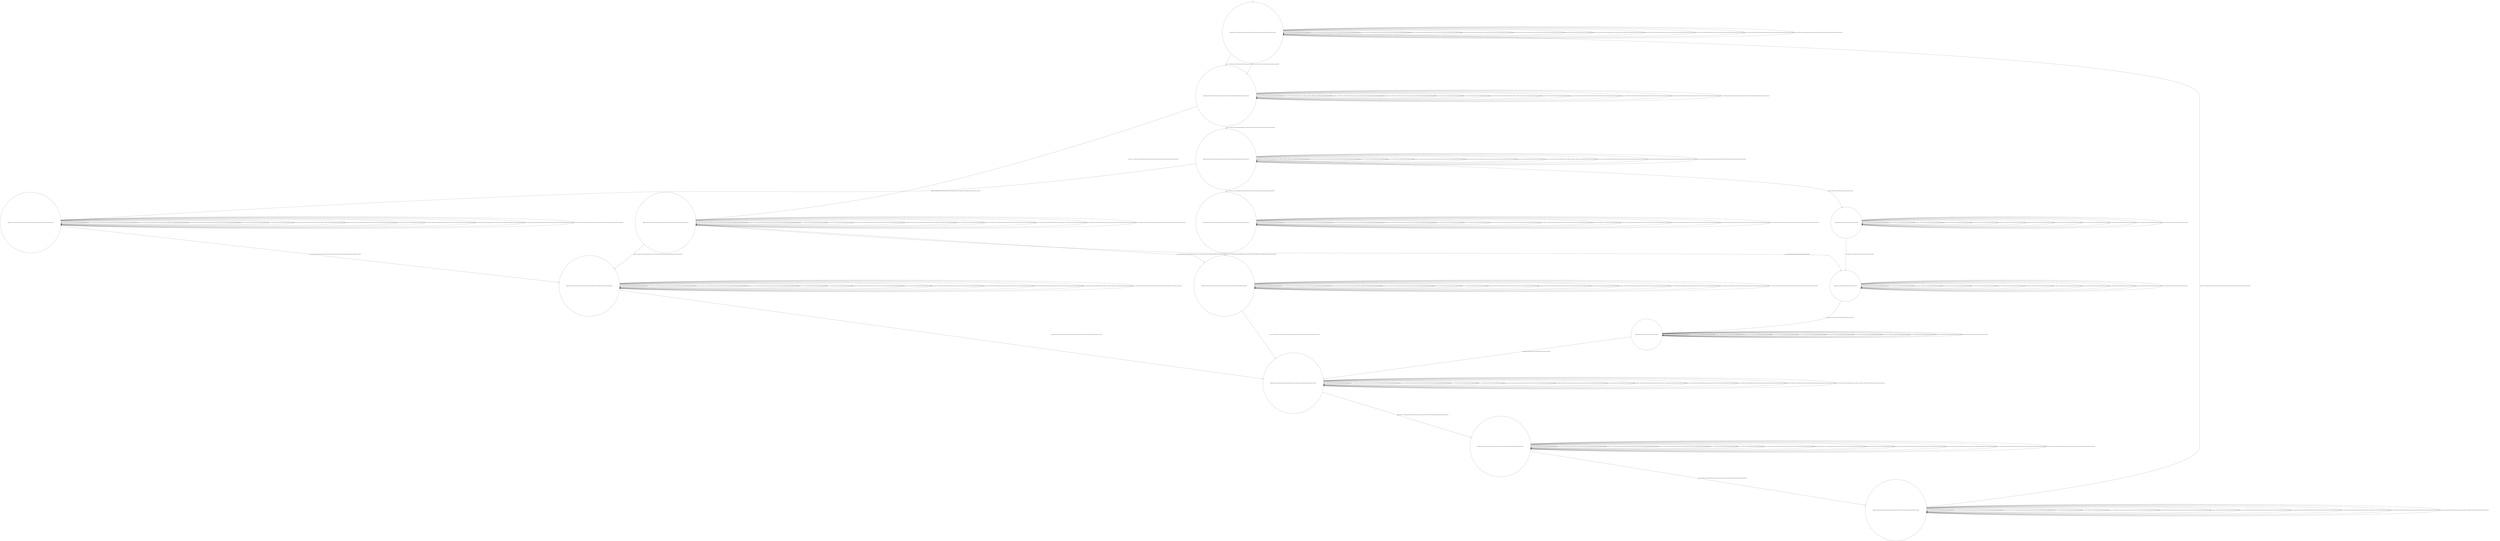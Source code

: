 digraph g {
	edge [lblstyle="above, sloped"];
	s0 [shape="circle" label="0@[((DOL and COF and TEA and TON and not CAP and not EUR) or (EUR and COF and TEA and CAP and TON and not DOL))]"];
	s1 [shape="circle" label="1@[((DOL and COF and TEA and TON and not CAP and not EUR) or (EUR and COF and TEA and CAP and TON and not DOL))]"];
	s2 [shape="circle" label="2@[((DOL and COF and TEA and TON and not CAP and not EUR) or (EUR and COF and TEA and CAP and TON and not DOL))]"];
	s3 [shape="circle" label="3@[((DOL and COF and TEA and TON and not CAP and not EUR) or (EUR and COF and TEA and CAP and TON and not DOL))]"];
	s4 [shape="circle" label="4@[((DOL and COF and TEA and TON and not CAP and not EUR) or (EUR and COF and TEA and CAP and TON and not DOL))]"];
	s5 [shape="circle" label="5@[((DOL and COF and TEA and TON and not CAP and not EUR) or (EUR and COF and TEA and CAP and TON and not DOL))]"];
	s6 [shape="circle" label="6@[((DOL and COF and TEA and TON and not CAP and not EUR) or (EUR and COF and TEA and CAP and TON and not DOL))]"];
	s7 [shape="circle" label="7@[((DOL and COF and TEA and TON and not CAP and not EUR) or (EUR and COF and TEA and CAP and TON and not DOL))]"];
	s8 [shape="circle" label="8@[((DOL and COF and TEA and TON and not CAP and not EUR) or (EUR and COF and TEA and CAP and TON and not DOL))]"];
	s9 [shape="circle" label="9@[((DOL and COF and TEA and TON and not CAP and not EUR) or (EUR and COF and TEA and CAP and TON and not DOL))]"];
	s10 [shape="circle" label="10@[((DOL and COF and TEA and TON and not CAP and not EUR) or (EUR and COF and TEA and CAP and TON and not DOL))]"];
	s11 [shape="circle" label="11@[((EUR and COF and TEA and CAP and TON and not DOL))]"];
	s12 [shape="circle" label="12@[((EUR and COF and TEA and CAP and TON and not DOL))]"];
	s13 [shape="circle" label="13@[((EUR and COF and TEA and CAP and TON and not DOL))]"];
	s0 -> s0 [label="cap / nok() [((EUR and COF and TEA and CAP and TON and not DOL))]"];
	s0 -> s0 [label="coffee / nok() [((DOL and COF and TEA and TON and not CAP and not EUR) or (EUR and COF and TEA and CAP and TON and not DOL))]"];
	s0 -> s0 [label="cup_taken / nok() [((DOL and COF and TEA and TON and not CAP and not EUR) or (EUR and COF and TEA and CAP and TON and not DOL))]"];
	s0 -> s0 [label="display_done / nok() [((DOL and COF and TEA and TON and not CAP and not EUR) or (EUR and COF and TEA and CAP and TON and not DOL))]"];
	s0 -> s1 [label="dollar / ok() [((DOL and COF and TEA and TON and not CAP and not EUR))]"];
	s0 -> s1 [label="euro / ok() [((EUR and COF and TEA and CAP and TON and not DOL))]"];
	s0 -> s0 [label="no_sugar / nok() [((DOL and COF and TEA and TON and not CAP and not EUR) or (EUR and COF and TEA and CAP and TON and not DOL))]"];
	s0 -> s0 [label="pour_coffee / nok() [((DOL and COF and TEA and TON and not CAP and not EUR) or (EUR and COF and TEA and CAP and TON and not DOL))]"];
	s0 -> s0 [label="pour_milk / nok() [((EUR and COF and TEA and CAP and TON and not DOL))]"];
	s0 -> s0 [label="pour_sugar / nok() [((DOL and COF and TEA and TON and not CAP and not EUR) or (EUR and COF and TEA and CAP and TON and not DOL))]"];
	s0 -> s0 [label="pour_tea / nok() [((DOL and COF and TEA and TON and not CAP and not EUR) or (EUR and COF and TEA and CAP and TON and not DOL))]"];
	s0 -> s0 [label="ring / nok() [((DOL and COF and TEA and TON and not CAP and not EUR) or (EUR and COF and TEA and CAP and TON and not DOL))]"];
	s0 -> s0 [label="sugar / nok() [((DOL and COF and TEA and TON and not CAP and not EUR) or (EUR and COF and TEA and CAP and TON and not DOL))]"];
	s0 -> s0 [label="tea / nok() [((DOL and COF and TEA and TON and not CAP and not EUR) or (EUR and COF and TEA and CAP and TON and not DOL))]"];
	s1 -> s1 [label="cap / nok() [((EUR and COF and TEA and CAP and TON and not DOL))]"];
	s1 -> s1 [label="coffee / nok() [((DOL and COF and TEA and TON and not CAP and not EUR) or (EUR and COF and TEA and CAP and TON and not DOL))]"];
	s1 -> s1 [label="cup_taken / nok() [((DOL and COF and TEA and TON and not CAP and not EUR) or (EUR and COF and TEA and CAP and TON and not DOL))]"];
	s1 -> s1 [label="display_done / nok() [((DOL and COF and TEA and TON and not CAP and not EUR) or (EUR and COF and TEA and CAP and TON and not DOL))]"];
	s1 -> s1 [label="dollar / nok() [((DOL and COF and TEA and TON and not CAP and not EUR))]"];
	s1 -> s1 [label="euro / nok() [((EUR and COF and TEA and CAP and TON and not DOL))]"];
	s1 -> s2 [label="no_sugar / ok() [((DOL and COF and TEA and TON and not CAP and not EUR) or (EUR and COF and TEA and CAP and TON and not DOL))]"];
	s1 -> s1 [label="pour_coffee / nok() [((DOL and COF and TEA and TON and not CAP and not EUR) or (EUR and COF and TEA and CAP and TON and not DOL))]"];
	s1 -> s1 [label="pour_milk / nok() [((EUR and COF and TEA and CAP and TON and not DOL))]"];
	s1 -> s1 [label="pour_sugar / nok() [((DOL and COF and TEA and TON and not CAP and not EUR) or (EUR and COF and TEA and CAP and TON and not DOL))]"];
	s1 -> s1 [label="pour_tea / nok() [((DOL and COF and TEA and TON and not CAP and not EUR) or (EUR and COF and TEA and CAP and TON and not DOL))]"];
	s1 -> s1 [label="ring / nok() [((DOL and COF and TEA and TON and not CAP and not EUR) or (EUR and COF and TEA and CAP and TON and not DOL))]"];
	s1 -> s3 [label="sugar / ok() [((DOL and COF and TEA and TON and not CAP and not EUR) or (EUR and COF and TEA and CAP and TON and not DOL))]"];
	s1 -> s1 [label="tea / nok() [((DOL and COF and TEA and TON and not CAP and not EUR) or (EUR and COF and TEA and CAP and TON and not DOL))]"];
	s2 -> s12 [label="cap / ok() [((EUR and COF and TEA and CAP and TON and not DOL))]"];
	s2 -> s6 [label="coffee / ok() [((DOL and COF and TEA and TON and not CAP and not EUR) or (EUR and COF and TEA and CAP and TON and not DOL))]"];
	s2 -> s2 [label="cup_taken / nok() [((DOL and COF and TEA and TON and not CAP and not EUR) or (EUR and COF and TEA and CAP and TON and not DOL))]"];
	s2 -> s2 [label="display_done / nok() [((DOL and COF and TEA and TON and not CAP and not EUR) or (EUR and COF and TEA and CAP and TON and not DOL))]"];
	s2 -> s2 [label="dollar / nok() [((DOL and COF and TEA and TON and not CAP and not EUR))]"];
	s2 -> s2 [label="euro / nok() [((EUR and COF and TEA and CAP and TON and not DOL))]"];
	s2 -> s2 [label="no_sugar / nok() [((DOL and COF and TEA and TON and not CAP and not EUR) or (EUR and COF and TEA and CAP and TON and not DOL))]"];
	s2 -> s2 [label="pour_coffee / nok() [((DOL and COF and TEA and TON and not CAP and not EUR) or (EUR and COF and TEA and CAP and TON and not DOL))]"];
	s2 -> s2 [label="pour_milk / nok() [((EUR and COF and TEA and CAP and TON and not DOL))]"];
	s2 -> s2 [label="pour_sugar / nok() [((DOL and COF and TEA and TON and not CAP and not EUR) or (EUR and COF and TEA and CAP and TON and not DOL))]"];
	s2 -> s2 [label="pour_tea / nok() [((DOL and COF and TEA and TON and not CAP and not EUR) or (EUR and COF and TEA and CAP and TON and not DOL))]"];
	s2 -> s2 [label="ring / nok() [((DOL and COF and TEA and TON and not CAP and not EUR) or (EUR and COF and TEA and CAP and TON and not DOL))]"];
	s2 -> s2 [label="sugar / void() [((DOL and COF and TEA and TON and not CAP and not EUR) or (EUR and COF and TEA and CAP and TON and not DOL))]"];
	s2 -> s7 [label="tea / ok() [((DOL and COF and TEA and TON and not CAP and not EUR) or (EUR and COF and TEA and CAP and TON and not DOL))]"];
	s3 -> s11 [label="cap / ok() [((EUR and COF and TEA and CAP and TON and not DOL))]"];
	s3 -> s4 [label="coffee / ok() [((DOL and COF and TEA and TON and not CAP and not EUR) or (EUR and COF and TEA and CAP and TON and not DOL))]"];
	s3 -> s3 [label="cup_taken / nok() [((DOL and COF and TEA and TON and not CAP and not EUR) or (EUR and COF and TEA and CAP and TON and not DOL))]"];
	s3 -> s3 [label="display_done / nok() [((DOL and COF and TEA and TON and not CAP and not EUR) or (EUR and COF and TEA and CAP and TON and not DOL))]"];
	s3 -> s3 [label="dollar / nok() [((DOL and COF and TEA and TON and not CAP and not EUR))]"];
	s3 -> s3 [label="euro / nok() [((EUR and COF and TEA and CAP and TON and not DOL))]"];
	s3 -> s3 [label="no_sugar / void() [((DOL and COF and TEA and TON and not CAP and not EUR) or (EUR and COF and TEA and CAP and TON and not DOL))]"];
	s3 -> s3 [label="pour_coffee / nok() [((DOL and COF and TEA and TON and not CAP and not EUR) or (EUR and COF and TEA and CAP and TON and not DOL))]"];
	s3 -> s3 [label="pour_milk / nok() [((EUR and COF and TEA and CAP and TON and not DOL))]"];
	s3 -> s3 [label="pour_sugar / nok() [((DOL and COF and TEA and TON and not CAP and not EUR) or (EUR and COF and TEA and CAP and TON and not DOL))]"];
	s3 -> s3 [label="pour_tea / nok() [((DOL and COF and TEA and TON and not CAP and not EUR) or (EUR and COF and TEA and CAP and TON and not DOL))]"];
	s3 -> s3 [label="ring / nok() [((DOL and COF and TEA and TON and not CAP and not EUR) or (EUR and COF and TEA and CAP and TON and not DOL))]"];
	s3 -> s3 [label="sugar / nok() [((DOL and COF and TEA and TON and not CAP and not EUR) or (EUR and COF and TEA and CAP and TON and not DOL))]"];
	s3 -> s5 [label="tea / ok() [((DOL and COF and TEA and TON and not CAP and not EUR) or (EUR and COF and TEA and CAP and TON and not DOL))]"];
	s4 -> s4 [label="cap / void() [((EUR and COF and TEA and CAP and TON and not DOL))]"];
	s4 -> s4 [label="coffee / nok() [((DOL and COF and TEA and TON and not CAP and not EUR) or (EUR and COF and TEA and CAP and TON and not DOL))]"];
	s4 -> s4 [label="cup_taken / nok() [((DOL and COF and TEA and TON and not CAP and not EUR) or (EUR and COF and TEA and CAP and TON and not DOL))]"];
	s4 -> s4 [label="display_done / nok() [((DOL and COF and TEA and TON and not CAP and not EUR) or (EUR and COF and TEA and CAP and TON and not DOL))]"];
	s4 -> s4 [label="dollar / nok() [((DOL and COF and TEA and TON and not CAP and not EUR))]"];
	s4 -> s4 [label="euro / nok() [((EUR and COF and TEA and CAP and TON and not DOL))]"];
	s4 -> s4 [label="no_sugar / nok() [((DOL and COF and TEA and TON and not CAP and not EUR) or (EUR and COF and TEA and CAP and TON and not DOL))]"];
	s4 -> s4 [label="pour_coffee / nok() [((DOL and COF and TEA and TON and not CAP and not EUR) or (EUR and COF and TEA and CAP and TON and not DOL))]"];
	s4 -> s4 [label="pour_milk / nok() [((EUR and COF and TEA and CAP and TON and not DOL))]"];
	s4 -> s6 [label="pour_sugar / ok() [((DOL and COF and TEA and TON and not CAP and not EUR) or (EUR and COF and TEA and CAP and TON and not DOL))]"];
	s4 -> s4 [label="pour_tea / nok() [((DOL and COF and TEA and TON and not CAP and not EUR) or (EUR and COF and TEA and CAP and TON and not DOL))]"];
	s4 -> s4 [label="ring / nok() [((DOL and COF and TEA and TON and not CAP and not EUR) or (EUR and COF and TEA and CAP and TON and not DOL))]"];
	s4 -> s4 [label="sugar / nok() [((DOL and COF and TEA and TON and not CAP and not EUR) or (EUR and COF and TEA and CAP and TON and not DOL))]"];
	s4 -> s4 [label="tea / void() [((DOL and COF and TEA and TON and not CAP and not EUR) or (EUR and COF and TEA and CAP and TON and not DOL))]"];
	s5 -> s5 [label="cap / void() [((EUR and COF and TEA and CAP and TON and not DOL))]"];
	s5 -> s5 [label="coffee / void() [((DOL and COF and TEA and TON and not CAP and not EUR) or (EUR and COF and TEA and CAP and TON and not DOL))]"];
	s5 -> s5 [label="cup_taken / nok() [((DOL and COF and TEA and TON and not CAP and not EUR) or (EUR and COF and TEA and CAP and TON and not DOL))]"];
	s5 -> s5 [label="display_done / nok() [((DOL and COF and TEA and TON and not CAP and not EUR) or (EUR and COF and TEA and CAP and TON and not DOL))]"];
	s5 -> s5 [label="dollar / nok() [((DOL and COF and TEA and TON and not CAP and not EUR))]"];
	s5 -> s5 [label="euro / nok() [((EUR and COF and TEA and CAP and TON and not DOL))]"];
	s5 -> s5 [label="no_sugar / nok() [((DOL and COF and TEA and TON and not CAP and not EUR) or (EUR and COF and TEA and CAP and TON and not DOL))]"];
	s5 -> s5 [label="pour_coffee / nok() [((DOL and COF and TEA and TON and not CAP and not EUR) or (EUR and COF and TEA and CAP and TON and not DOL))]"];
	s5 -> s5 [label="pour_milk / nok() [((EUR and COF and TEA and CAP and TON and not DOL))]"];
	s5 -> s7 [label="pour_sugar / ok() [((DOL and COF and TEA and TON and not CAP and not EUR) or (EUR and COF and TEA and CAP and TON and not DOL))]"];
	s5 -> s5 [label="pour_tea / nok() [((DOL and COF and TEA and TON and not CAP and not EUR) or (EUR and COF and TEA and CAP and TON and not DOL))]"];
	s5 -> s5 [label="ring / nok() [((DOL and COF and TEA and TON and not CAP and not EUR) or (EUR and COF and TEA and CAP and TON and not DOL))]"];
	s5 -> s5 [label="sugar / nok() [((DOL and COF and TEA and TON and not CAP and not EUR) or (EUR and COF and TEA and CAP and TON and not DOL))]"];
	s5 -> s5 [label="tea / nok() [((DOL and COF and TEA and TON and not CAP and not EUR) or (EUR and COF and TEA and CAP and TON and not DOL))]"];
	s6 -> s6 [label="cap / void() [((EUR and COF and TEA and CAP and TON and not DOL))]"];
	s6 -> s6 [label="coffee / nok() [((DOL and COF and TEA and TON and not CAP and not EUR) or (EUR and COF and TEA and CAP and TON and not DOL))]"];
	s6 -> s6 [label="cup_taken / nok() [((DOL and COF and TEA and TON and not CAP and not EUR) or (EUR and COF and TEA and CAP and TON and not DOL))]"];
	s6 -> s6 [label="display_done / nok() [((DOL and COF and TEA and TON and not CAP and not EUR) or (EUR and COF and TEA and CAP and TON and not DOL))]"];
	s6 -> s6 [label="dollar / nok() [((DOL and COF and TEA and TON and not CAP and not EUR))]"];
	s6 -> s6 [label="euro / nok() [((EUR and COF and TEA and CAP and TON and not DOL))]"];
	s6 -> s6 [label="no_sugar / nok() [((DOL and COF and TEA and TON and not CAP and not EUR) or (EUR and COF and TEA and CAP and TON and not DOL))]"];
	s6 -> s8 [label="pour_coffee / ok() [((DOL and COF and TEA and TON and not CAP and not EUR) or (EUR and COF and TEA and CAP and TON and not DOL))]"];
	s6 -> s6 [label="pour_milk / nok() [((EUR and COF and TEA and CAP and TON and not DOL))]"];
	s6 -> s6 [label="pour_sugar / nok() [((DOL and COF and TEA and TON and not CAP and not EUR) or (EUR and COF and TEA and CAP and TON and not DOL))]"];
	s6 -> s6 [label="pour_tea / nok() [((DOL and COF and TEA and TON and not CAP and not EUR) or (EUR and COF and TEA and CAP and TON and not DOL))]"];
	s6 -> s6 [label="ring / nok() [((DOL and COF and TEA and TON and not CAP and not EUR) or (EUR and COF and TEA and CAP and TON and not DOL))]"];
	s6 -> s6 [label="sugar / nok() [((DOL and COF and TEA and TON and not CAP and not EUR) or (EUR and COF and TEA and CAP and TON and not DOL))]"];
	s6 -> s6 [label="tea / void() [((DOL and COF and TEA and TON and not CAP and not EUR) or (EUR and COF and TEA and CAP and TON and not DOL))]"];
	s7 -> s7 [label="cap / void() [((EUR and COF and TEA and CAP and TON and not DOL))]"];
	s7 -> s7 [label="coffee / void() [((DOL and COF and TEA and TON and not CAP and not EUR) or (EUR and COF and TEA and CAP and TON and not DOL))]"];
	s7 -> s7 [label="cup_taken / nok() [((DOL and COF and TEA and TON and not CAP and not EUR) or (EUR and COF and TEA and CAP and TON and not DOL))]"];
	s7 -> s7 [label="display_done / nok() [((DOL and COF and TEA and TON and not CAP and not EUR) or (EUR and COF and TEA and CAP and TON and not DOL))]"];
	s7 -> s7 [label="dollar / nok() [((DOL and COF and TEA and TON and not CAP and not EUR))]"];
	s7 -> s7 [label="euro / nok() [((EUR and COF and TEA and CAP and TON and not DOL))]"];
	s7 -> s7 [label="no_sugar / nok() [((DOL and COF and TEA and TON and not CAP and not EUR) or (EUR and COF and TEA and CAP and TON and not DOL))]"];
	s7 -> s7 [label="pour_coffee / nok() [((DOL and COF and TEA and TON and not CAP and not EUR) or (EUR and COF and TEA and CAP and TON and not DOL))]"];
	s7 -> s7 [label="pour_milk / nok() [((EUR and COF and TEA and CAP and TON and not DOL))]"];
	s7 -> s7 [label="pour_sugar / nok() [((DOL and COF and TEA and TON and not CAP and not EUR) or (EUR and COF and TEA and CAP and TON and not DOL))]"];
	s7 -> s8 [label="pour_tea / ok() [((DOL and COF and TEA and TON and not CAP and not EUR) or (EUR and COF and TEA and CAP and TON and not DOL))]"];
	s7 -> s7 [label="ring / nok() [((DOL and COF and TEA and TON and not CAP and not EUR) or (EUR and COF and TEA and CAP and TON and not DOL))]"];
	s7 -> s7 [label="sugar / nok() [((DOL and COF and TEA and TON and not CAP and not EUR) or (EUR and COF and TEA and CAP and TON and not DOL))]"];
	s7 -> s7 [label="tea / nok() [((DOL and COF and TEA and TON and not CAP and not EUR) or (EUR and COF and TEA and CAP and TON and not DOL))]"];
	s8 -> s8 [label="cap / nok() [((EUR and COF and TEA and CAP and TON and not DOL))]"];
	s8 -> s8 [label="coffee / nok() [((DOL and COF and TEA and TON and not CAP and not EUR) or (EUR and COF and TEA and CAP and TON and not DOL))]"];
	s8 -> s8 [label="cup_taken / nok() [((DOL and COF and TEA and TON and not CAP and not EUR) or (EUR and COF and TEA and CAP and TON and not DOL))]"];
	s8 -> s9 [label="display_done / ok() [((DOL and COF and TEA and TON and not CAP and not EUR) or (EUR and COF and TEA and CAP and TON and not DOL))]"];
	s8 -> s8 [label="dollar / nok() [((DOL and COF and TEA and TON and not CAP and not EUR))]"];
	s8 -> s8 [label="euro / nok() [((EUR and COF and TEA and CAP and TON and not DOL))]"];
	s8 -> s8 [label="no_sugar / nok() [((DOL and COF and TEA and TON and not CAP and not EUR) or (EUR and COF and TEA and CAP and TON and not DOL))]"];
	s8 -> s8 [label="pour_coffee / nok() [((DOL and COF and TEA and TON and not CAP and not EUR) or (EUR and COF and TEA and CAP and TON and not DOL))]"];
	s8 -> s8 [label="pour_milk / nok() [((EUR and COF and TEA and CAP and TON and not DOL))]"];
	s8 -> s8 [label="pour_sugar / nok() [((DOL and COF and TEA and TON and not CAP and not EUR) or (EUR and COF and TEA and CAP and TON and not DOL))]"];
	s8 -> s8 [label="pour_tea / nok() [((DOL and COF and TEA and TON and not CAP and not EUR) or (EUR and COF and TEA and CAP and TON and not DOL))]"];
	s8 -> s8 [label="ring / nok() [((DOL and COF and TEA and TON and not CAP and not EUR) or (EUR and COF and TEA and CAP and TON and not DOL))]"];
	s8 -> s8 [label="sugar / nok() [((DOL and COF and TEA and TON and not CAP and not EUR) or (EUR and COF and TEA and CAP and TON and not DOL))]"];
	s8 -> s8 [label="tea / nok() [((DOL and COF and TEA and TON and not CAP and not EUR) or (EUR and COF and TEA and CAP and TON and not DOL))]"];
	s9 -> s9 [label="cap / nok() [((EUR and COF and TEA and CAP and TON and not DOL))]"];
	s9 -> s9 [label="coffee / nok() [((DOL and COF and TEA and TON and not CAP and not EUR) or (EUR and COF and TEA and CAP and TON and not DOL))]"];
	s9 -> s9 [label="cup_taken / nok() [((DOL and COF and TEA and TON and not CAP and not EUR) or (EUR and COF and TEA and CAP and TON and not DOL))]"];
	s9 -> s9 [label="display_done / nok() [((DOL and COF and TEA and TON and not CAP and not EUR) or (EUR and COF and TEA and CAP and TON and not DOL))]"];
	s9 -> s9 [label="dollar / nok() [((DOL and COF and TEA and TON and not CAP and not EUR))]"];
	s9 -> s9 [label="euro / nok() [((EUR and COF and TEA and CAP and TON and not DOL))]"];
	s9 -> s9 [label="no_sugar / nok() [((DOL and COF and TEA and TON and not CAP and not EUR) or (EUR and COF and TEA and CAP and TON and not DOL))]"];
	s9 -> s9 [label="pour_coffee / nok() [((DOL and COF and TEA and TON and not CAP and not EUR) or (EUR and COF and TEA and CAP and TON and not DOL))]"];
	s9 -> s9 [label="pour_milk / nok() [((EUR and COF and TEA and CAP and TON and not DOL))]"];
	s9 -> s9 [label="pour_sugar / nok() [((DOL and COF and TEA and TON and not CAP and not EUR) or (EUR and COF and TEA and CAP and TON and not DOL))]"];
	s9 -> s9 [label="pour_tea / nok() [((DOL and COF and TEA and TON and not CAP and not EUR) or (EUR and COF and TEA and CAP and TON and not DOL))]"];
	s9 -> s10 [label="ring / ok() [((DOL and COF and TEA and TON and not CAP and not EUR) or (EUR and COF and TEA and CAP and TON and not DOL))]"];
	s9 -> s9 [label="sugar / nok() [((DOL and COF and TEA and TON and not CAP and not EUR) or (EUR and COF and TEA and CAP and TON and not DOL))]"];
	s9 -> s9 [label="tea / nok() [((DOL and COF and TEA and TON and not CAP and not EUR) or (EUR and COF and TEA and CAP and TON and not DOL))]"];
	s10 -> s10 [label="cap / nok() [((EUR and COF and TEA and CAP and TON and not DOL))]"];
	s10 -> s10 [label="coffee / nok() [((DOL and COF and TEA and TON and not CAP and not EUR) or (EUR and COF and TEA and CAP and TON and not DOL))]"];
	s10 -> s0 [label="cup_taken / ok() [((DOL and COF and TEA and TON and not CAP and not EUR) or (EUR and COF and TEA and CAP and TON and not DOL))]"];
	s10 -> s10 [label="display_done / nok() [((DOL and COF and TEA and TON and not CAP and not EUR) or (EUR and COF and TEA and CAP and TON and not DOL))]"];
	s10 -> s10 [label="dollar / nok() [((DOL and COF and TEA and TON and not CAP and not EUR))]"];
	s10 -> s10 [label="euro / nok() [((EUR and COF and TEA and CAP and TON and not DOL))]"];
	s10 -> s10 [label="no_sugar / nok() [((DOL and COF and TEA and TON and not CAP and not EUR) or (EUR and COF and TEA and CAP and TON and not DOL))]"];
	s10 -> s10 [label="pour_coffee / nok() [((DOL and COF and TEA and TON and not CAP and not EUR) or (EUR and COF and TEA and CAP and TON and not DOL))]"];
	s10 -> s10 [label="pour_milk / nok() [((EUR and COF and TEA and CAP and TON and not DOL))]"];
	s10 -> s10 [label="pour_sugar / nok() [((DOL and COF and TEA and TON and not CAP and not EUR) or (EUR and COF and TEA and CAP and TON and not DOL))]"];
	s10 -> s10 [label="pour_tea / nok() [((DOL and COF and TEA and TON and not CAP and not EUR) or (EUR and COF and TEA and CAP and TON and not DOL))]"];
	s10 -> s10 [label="ring / nok() [((DOL and COF and TEA and TON and not CAP and not EUR) or (EUR and COF and TEA and CAP and TON and not DOL))]"];
	s10 -> s10 [label="sugar / nok() [((DOL and COF and TEA and TON and not CAP and not EUR) or (EUR and COF and TEA and CAP and TON and not DOL))]"];
	s10 -> s10 [label="tea / nok() [((DOL and COF and TEA and TON and not CAP and not EUR) or (EUR and COF and TEA and CAP and TON and not DOL))]"];
	s11 -> s11 [label="cap / nok() [((EUR and COF and TEA and CAP and TON and not DOL))]"];
	s11 -> s11 [label="coffee / void() [((EUR and COF and TEA and CAP and TON and not DOL))]"];
	s11 -> s11 [label="cup_taken / nok() [((EUR and COF and TEA and CAP and TON and not DOL))]"];
	s11 -> s11 [label="display_done / nok() [((EUR and COF and TEA and CAP and TON and not DOL))]"];
	s11 -> s11 [label="euro / nok() [((EUR and COF and TEA and CAP and TON and not DOL))]"];
	s11 -> s11 [label="no_sugar / nok() [((EUR and COF and TEA and CAP and TON and not DOL))]"];
	s11 -> s11 [label="pour_coffee / nok() [((EUR and COF and TEA and CAP and TON and not DOL))]"];
	s11 -> s11 [label="pour_milk / nok() [((EUR and COF and TEA and CAP and TON and not DOL))]"];
	s11 -> s12 [label="pour_sugar / ok() [((EUR and COF and TEA and CAP and TON and not DOL))]"];
	s11 -> s11 [label="pour_tea / nok() [((EUR and COF and TEA and CAP and TON and not DOL))]"];
	s11 -> s11 [label="ring / nok() [((EUR and COF and TEA and CAP and TON and not DOL))]"];
	s11 -> s11 [label="sugar / nok() [((EUR and COF and TEA and CAP and TON and not DOL))]"];
	s11 -> s11 [label="tea / void() [((EUR and COF and TEA and CAP and TON and not DOL))]"];
	s12 -> s12 [label="cap / nok() [((EUR and COF and TEA and CAP and TON and not DOL))]"];
	s12 -> s12 [label="coffee / void() [((EUR and COF and TEA and CAP and TON and not DOL))]"];
	s12 -> s12 [label="cup_taken / nok() [((EUR and COF and TEA and CAP and TON and not DOL))]"];
	s12 -> s12 [label="display_done / nok() [((EUR and COF and TEA and CAP and TON and not DOL))]"];
	s12 -> s12 [label="euro / nok() [((EUR and COF and TEA and CAP and TON and not DOL))]"];
	s12 -> s12 [label="no_sugar / nok() [((EUR and COF and TEA and CAP and TON and not DOL))]"];
	s12 -> s12 [label="pour_coffee / nok() [((EUR and COF and TEA and CAP and TON and not DOL))]"];
	s12 -> s13 [label="pour_milk / ok() [((EUR and COF and TEA and CAP and TON and not DOL))]"];
	s12 -> s12 [label="pour_sugar / nok() [((EUR and COF and TEA and CAP and TON and not DOL))]"];
	s12 -> s12 [label="pour_tea / nok() [((EUR and COF and TEA and CAP and TON and not DOL))]"];
	s12 -> s12 [label="ring / nok() [((EUR and COF and TEA and CAP and TON and not DOL))]"];
	s12 -> s12 [label="sugar / nok() [((EUR and COF and TEA and CAP and TON and not DOL))]"];
	s12 -> s12 [label="tea / void() [((EUR and COF and TEA and CAP and TON and not DOL))]"];
	s13 -> s13 [label="cap / nok() [((EUR and COF and TEA and CAP and TON and not DOL))]"];
	s13 -> s13 [label="coffee / nok() [((EUR and COF and TEA and CAP and TON and not DOL))]"];
	s13 -> s13 [label="cup_taken / nok() [((EUR and COF and TEA and CAP and TON and not DOL))]"];
	s13 -> s13 [label="display_done / nok() [((EUR and COF and TEA and CAP and TON and not DOL))]"];
	s13 -> s13 [label="euro / nok() [((EUR and COF and TEA and CAP and TON and not DOL))]"];
	s13 -> s13 [label="no_sugar / nok() [((EUR and COF and TEA and CAP and TON and not DOL))]"];
	s13 -> s8 [label="pour_coffee / ok() [((EUR and COF and TEA and CAP and TON and not DOL))]"];
	s13 -> s13 [label="pour_milk / nok() [((EUR and COF and TEA and CAP and TON and not DOL))]"];
	s13 -> s13 [label="pour_sugar / nok() [((EUR and COF and TEA and CAP and TON and not DOL))]"];
	s13 -> s13 [label="pour_tea / nok() [((EUR and COF and TEA and CAP and TON and not DOL))]"];
	s13 -> s13 [label="ring / nok() [((EUR and COF and TEA and CAP and TON and not DOL))]"];
	s13 -> s13 [label="sugar / nok() [((EUR and COF and TEA and CAP and TON and not DOL))]"];
	s13 -> s13 [label="tea / nok() [((EUR and COF and TEA and CAP and TON and not DOL))]"];
	__start0 [label="" shape="none" width="0" height="0"];
	__start0 -> s0;
}